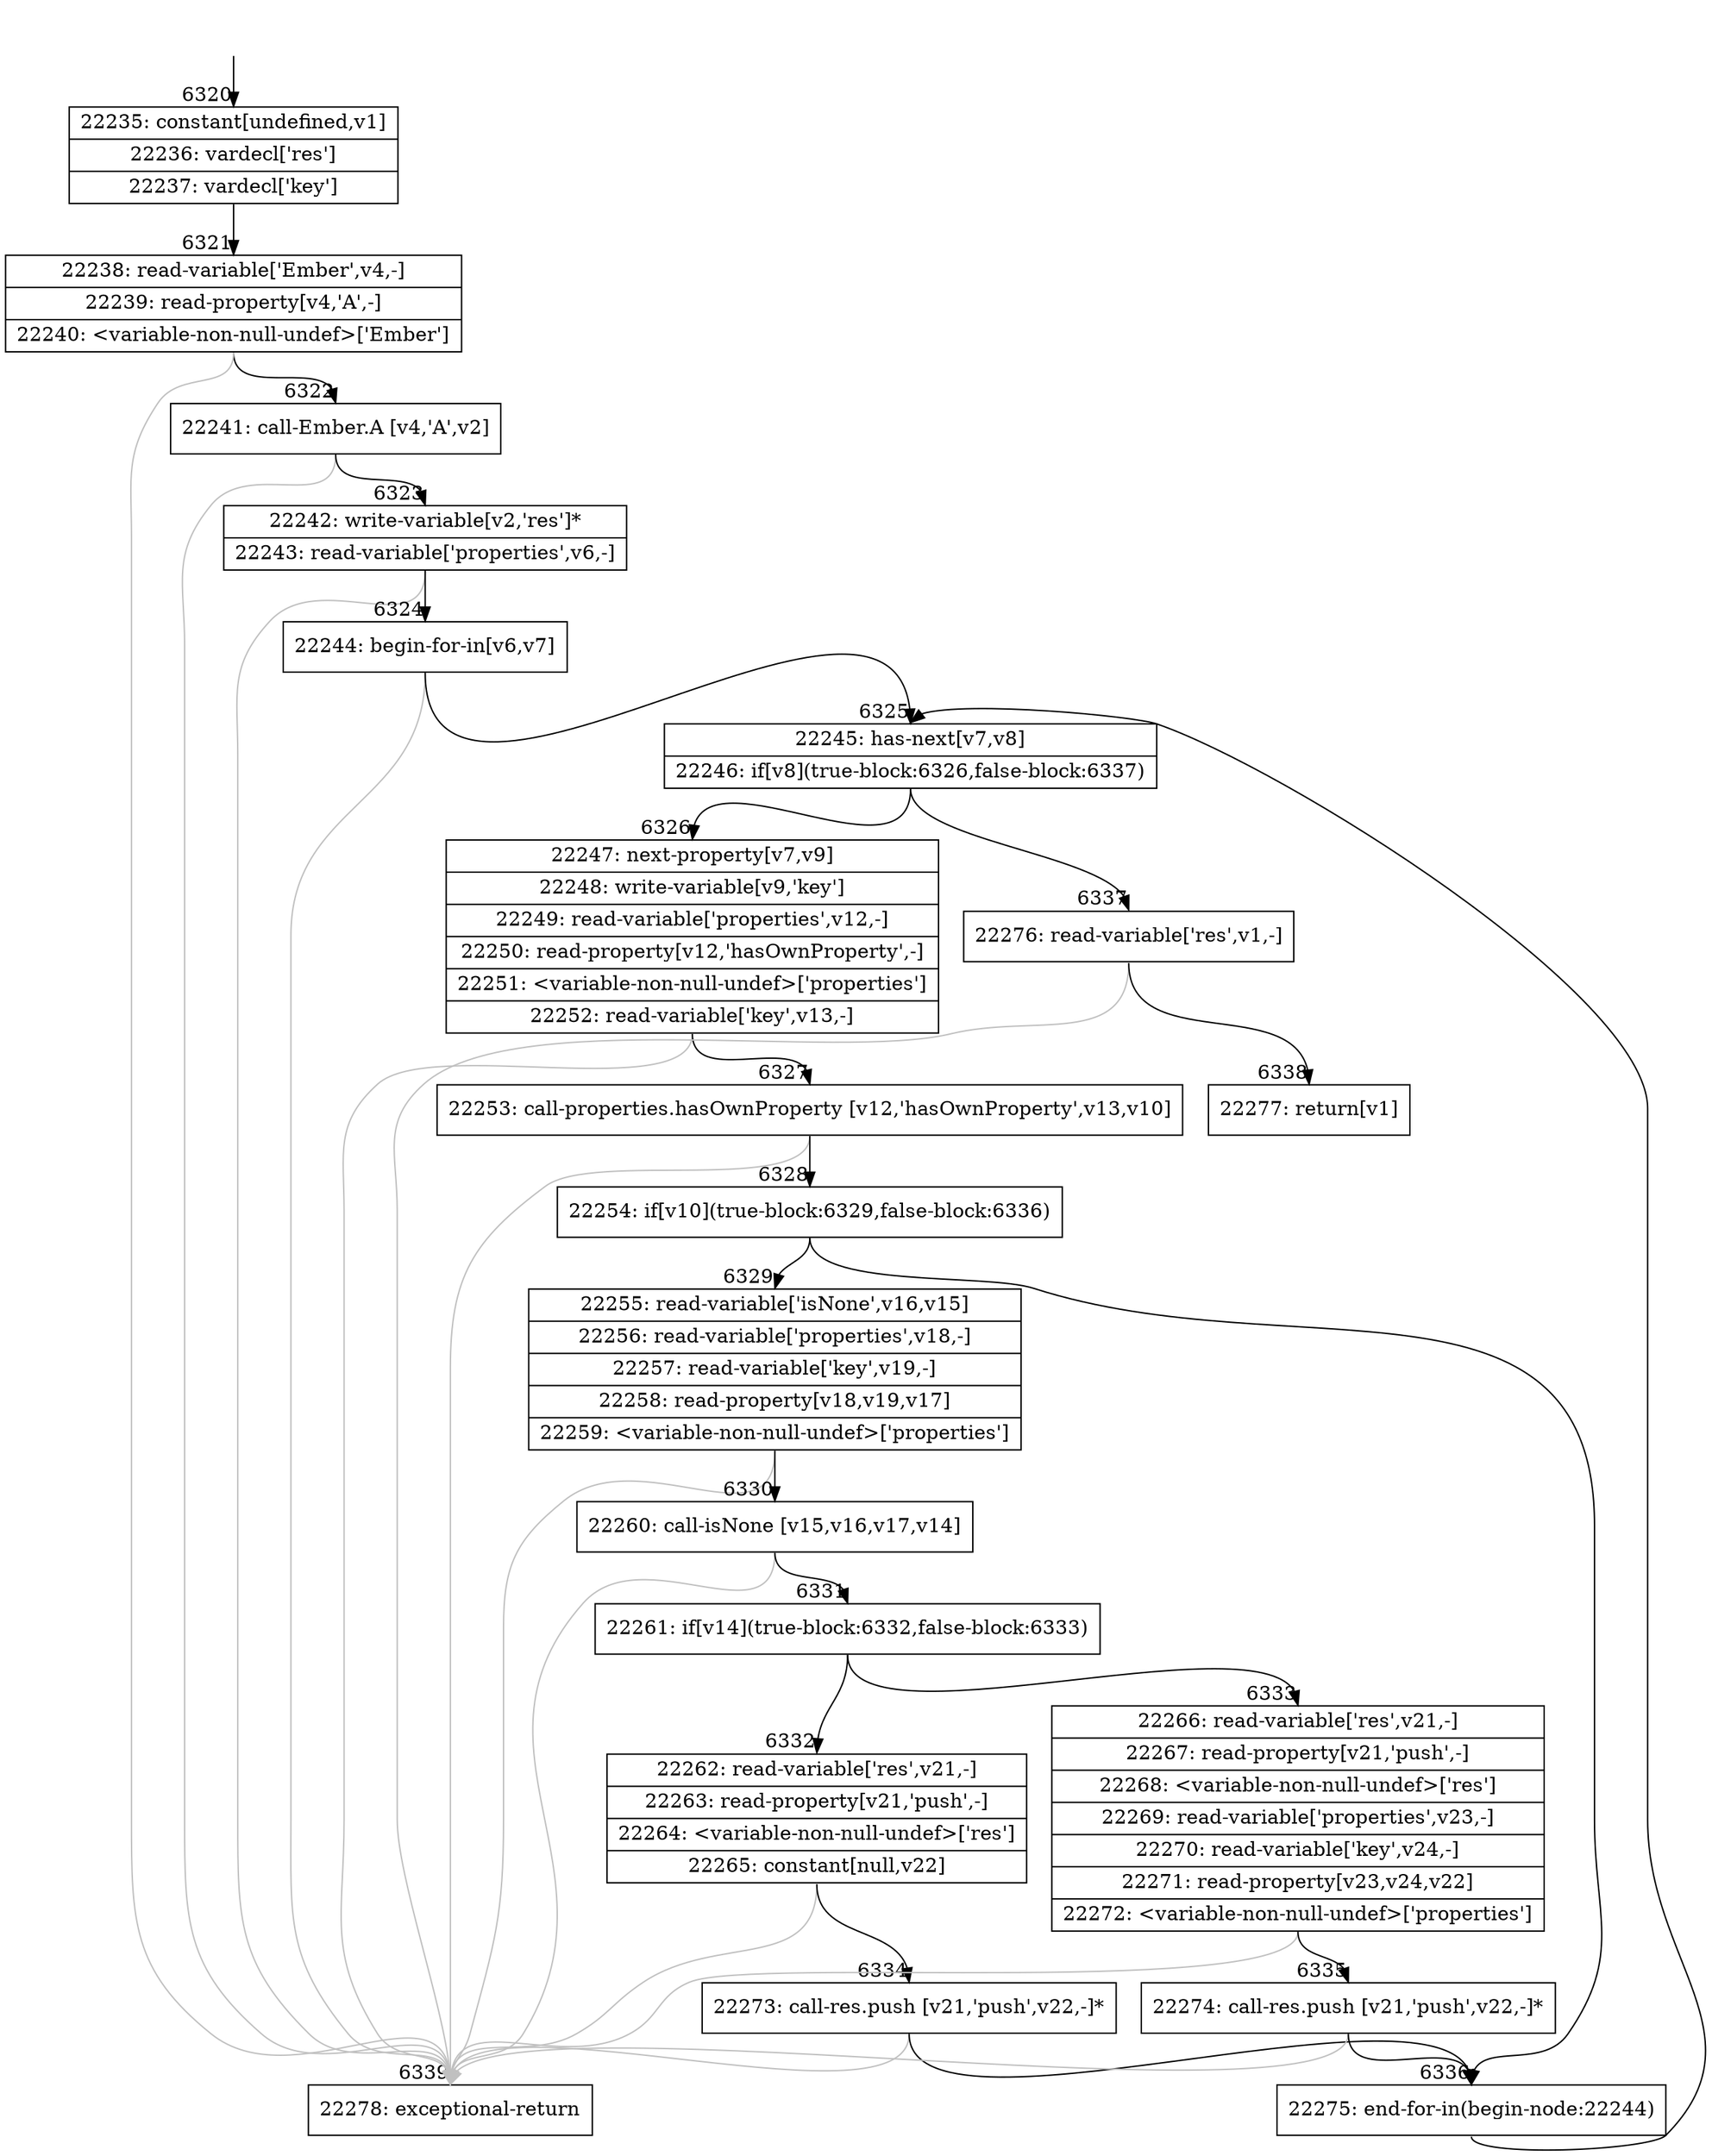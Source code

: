 digraph {
rankdir="TD"
BB_entry517[shape=none,label=""];
BB_entry517 -> BB6320 [tailport=s, headport=n, headlabel="    6320"]
BB6320 [shape=record label="{22235: constant[undefined,v1]|22236: vardecl['res']|22237: vardecl['key']}" ] 
BB6320 -> BB6321 [tailport=s, headport=n, headlabel="      6321"]
BB6321 [shape=record label="{22238: read-variable['Ember',v4,-]|22239: read-property[v4,'A',-]|22240: \<variable-non-null-undef\>['Ember']}" ] 
BB6321 -> BB6322 [tailport=s, headport=n, headlabel="      6322"]
BB6321 -> BB6339 [tailport=s, headport=n, color=gray, headlabel="      6339"]
BB6322 [shape=record label="{22241: call-Ember.A [v4,'A',v2]}" ] 
BB6322 -> BB6323 [tailport=s, headport=n, headlabel="      6323"]
BB6322 -> BB6339 [tailport=s, headport=n, color=gray]
BB6323 [shape=record label="{22242: write-variable[v2,'res']*|22243: read-variable['properties',v6,-]}" ] 
BB6323 -> BB6324 [tailport=s, headport=n, headlabel="      6324"]
BB6323 -> BB6339 [tailport=s, headport=n, color=gray]
BB6324 [shape=record label="{22244: begin-for-in[v6,v7]}" ] 
BB6324 -> BB6325 [tailport=s, headport=n, headlabel="      6325"]
BB6324 -> BB6339 [tailport=s, headport=n, color=gray]
BB6325 [shape=record label="{22245: has-next[v7,v8]|22246: if[v8](true-block:6326,false-block:6337)}" ] 
BB6325 -> BB6326 [tailport=s, headport=n, headlabel="      6326"]
BB6325 -> BB6337 [tailport=s, headport=n, headlabel="      6337"]
BB6326 [shape=record label="{22247: next-property[v7,v9]|22248: write-variable[v9,'key']|22249: read-variable['properties',v12,-]|22250: read-property[v12,'hasOwnProperty',-]|22251: \<variable-non-null-undef\>['properties']|22252: read-variable['key',v13,-]}" ] 
BB6326 -> BB6327 [tailport=s, headport=n, headlabel="      6327"]
BB6326 -> BB6339 [tailport=s, headport=n, color=gray]
BB6327 [shape=record label="{22253: call-properties.hasOwnProperty [v12,'hasOwnProperty',v13,v10]}" ] 
BB6327 -> BB6328 [tailport=s, headport=n, headlabel="      6328"]
BB6327 -> BB6339 [tailport=s, headport=n, color=gray]
BB6328 [shape=record label="{22254: if[v10](true-block:6329,false-block:6336)}" ] 
BB6328 -> BB6329 [tailport=s, headport=n, headlabel="      6329"]
BB6328 -> BB6336 [tailport=s, headport=n, headlabel="      6336"]
BB6329 [shape=record label="{22255: read-variable['isNone',v16,v15]|22256: read-variable['properties',v18,-]|22257: read-variable['key',v19,-]|22258: read-property[v18,v19,v17]|22259: \<variable-non-null-undef\>['properties']}" ] 
BB6329 -> BB6330 [tailport=s, headport=n, headlabel="      6330"]
BB6329 -> BB6339 [tailport=s, headport=n, color=gray]
BB6330 [shape=record label="{22260: call-isNone [v15,v16,v17,v14]}" ] 
BB6330 -> BB6331 [tailport=s, headport=n, headlabel="      6331"]
BB6330 -> BB6339 [tailport=s, headport=n, color=gray]
BB6331 [shape=record label="{22261: if[v14](true-block:6332,false-block:6333)}" ] 
BB6331 -> BB6332 [tailport=s, headport=n, headlabel="      6332"]
BB6331 -> BB6333 [tailport=s, headport=n, headlabel="      6333"]
BB6332 [shape=record label="{22262: read-variable['res',v21,-]|22263: read-property[v21,'push',-]|22264: \<variable-non-null-undef\>['res']|22265: constant[null,v22]}" ] 
BB6332 -> BB6334 [tailport=s, headport=n, headlabel="      6334"]
BB6332 -> BB6339 [tailport=s, headport=n, color=gray]
BB6333 [shape=record label="{22266: read-variable['res',v21,-]|22267: read-property[v21,'push',-]|22268: \<variable-non-null-undef\>['res']|22269: read-variable['properties',v23,-]|22270: read-variable['key',v24,-]|22271: read-property[v23,v24,v22]|22272: \<variable-non-null-undef\>['properties']}" ] 
BB6333 -> BB6335 [tailport=s, headport=n, headlabel="      6335"]
BB6333 -> BB6339 [tailport=s, headport=n, color=gray]
BB6334 [shape=record label="{22273: call-res.push [v21,'push',v22,-]*}" ] 
BB6334 -> BB6336 [tailport=s, headport=n]
BB6334 -> BB6339 [tailport=s, headport=n, color=gray]
BB6335 [shape=record label="{22274: call-res.push [v21,'push',v22,-]*}" ] 
BB6335 -> BB6336 [tailport=s, headport=n]
BB6335 -> BB6339 [tailport=s, headport=n, color=gray]
BB6336 [shape=record label="{22275: end-for-in(begin-node:22244)}" ] 
BB6336 -> BB6325 [tailport=s, headport=n]
BB6337 [shape=record label="{22276: read-variable['res',v1,-]}" ] 
BB6337 -> BB6338 [tailport=s, headport=n, headlabel="      6338"]
BB6337 -> BB6339 [tailport=s, headport=n, color=gray]
BB6338 [shape=record label="{22277: return[v1]}" ] 
BB6339 [shape=record label="{22278: exceptional-return}" ] 
//#$~ 11729
}
